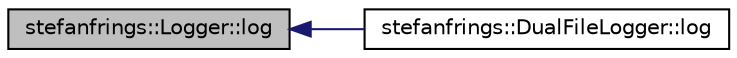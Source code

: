 digraph "stefanfrings::Logger::log"
{
  edge [fontname="Helvetica",fontsize="10",labelfontname="Helvetica",labelfontsize="10"];
  node [fontname="Helvetica",fontsize="10",shape=record];
  rankdir="LR";
  Node17 [label="stefanfrings::Logger::log",height=0.2,width=0.4,color="black", fillcolor="grey75", style="filled", fontcolor="black"];
  Node17 -> Node18 [dir="back",color="midnightblue",fontsize="10",style="solid",fontname="Helvetica"];
  Node18 [label="stefanfrings::DualFileLogger::log",height=0.2,width=0.4,color="black", fillcolor="white", style="filled",URL="$classstefanfrings_1_1_dual_file_logger.html#a6db25d5c835b7221f0a6b7b4a035d4aa"];
}
